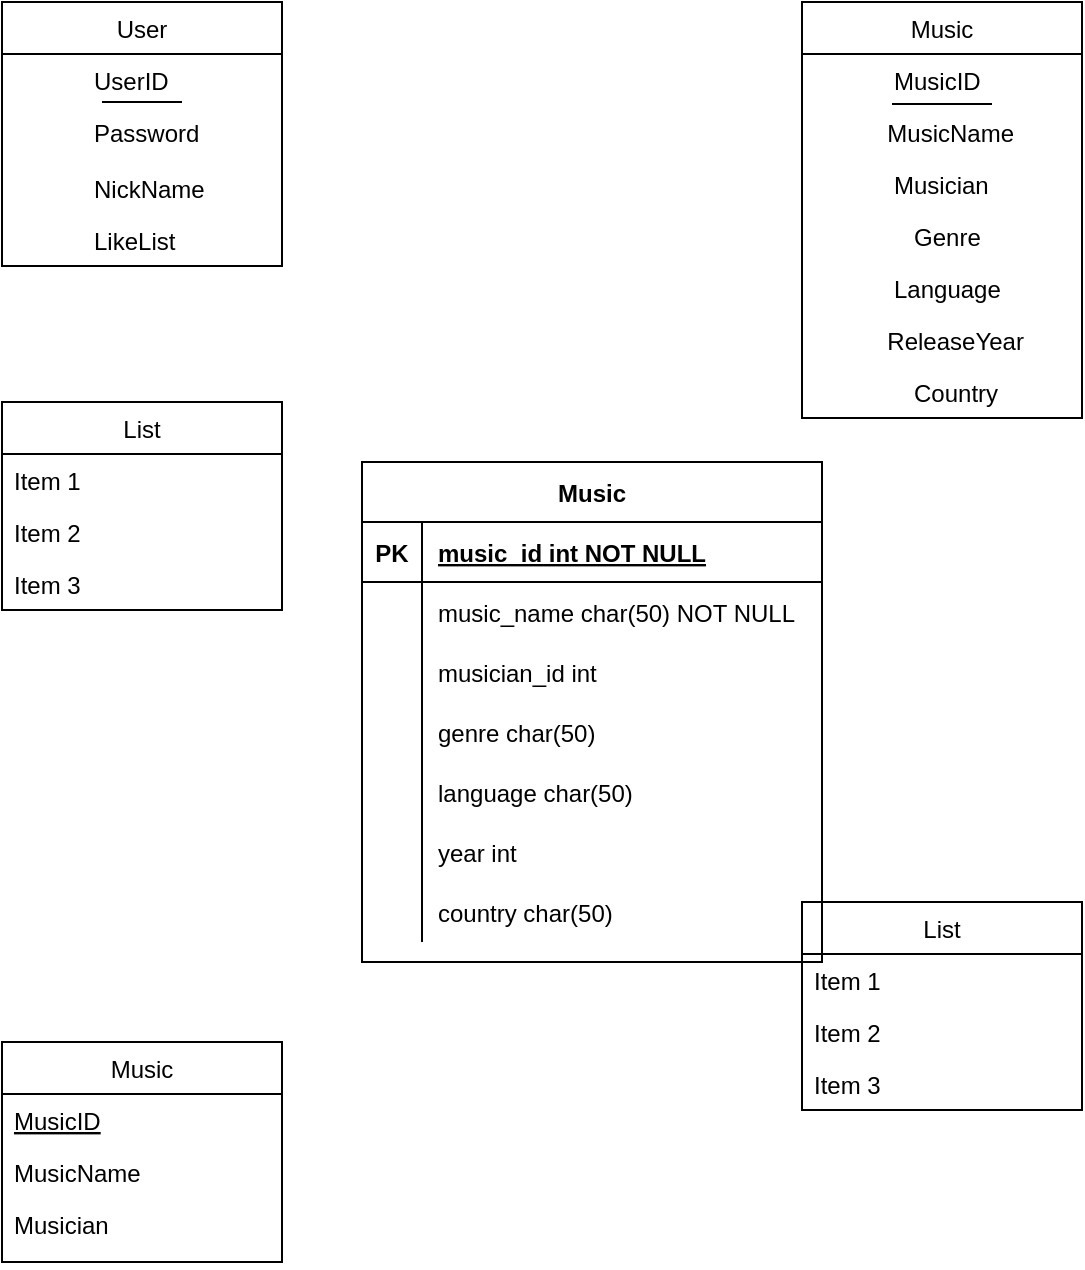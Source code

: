 <mxfile version="15.2.9" type="github">
  <diagram id="eq7mqiS46OCzrNljJGgb" name="Page-1">
    <mxGraphModel dx="1662" dy="762" grid="1" gridSize="10" guides="1" tooltips="1" connect="1" arrows="1" fold="1" page="1" pageScale="1" pageWidth="850" pageHeight="1100" math="0" shadow="0">
      <root>
        <mxCell id="0" />
        <mxCell id="1" parent="0" />
        <mxCell id="SePkQEh6B19bKaeanHan-3" value="User" style="swimlane;fontStyle=0;childLayout=stackLayout;horizontal=1;startSize=26;horizontalStack=0;resizeParent=1;resizeParentMax=0;resizeLast=0;collapsible=1;marginBottom=0;" parent="1" vertex="1">
          <mxGeometry x="120" y="80" width="140" height="132" as="geometry" />
        </mxCell>
        <mxCell id="SePkQEh6B19bKaeanHan-4" value="            UserID" style="text;strokeColor=none;fillColor=none;align=left;verticalAlign=top;spacingLeft=4;spacingRight=4;overflow=hidden;rotatable=0;points=[[0,0.5],[1,0.5]];portConstraint=eastwest;" parent="SePkQEh6B19bKaeanHan-3" vertex="1">
          <mxGeometry y="26" width="140" height="26" as="geometry" />
        </mxCell>
        <mxCell id="SePkQEh6B19bKaeanHan-27" value="" style="endArrow=none;html=1;" parent="SePkQEh6B19bKaeanHan-3" edge="1">
          <mxGeometry width="50" height="50" relative="1" as="geometry">
            <mxPoint x="50" y="50" as="sourcePoint" />
            <mxPoint x="90" y="50" as="targetPoint" />
            <Array as="points">
              <mxPoint x="70" y="50" />
            </Array>
          </mxGeometry>
        </mxCell>
        <mxCell id="SePkQEh6B19bKaeanHan-5" value="            Password" style="text;strokeColor=none;fillColor=none;align=left;verticalAlign=top;spacingLeft=4;spacingRight=4;overflow=hidden;rotatable=0;points=[[0,0.5],[1,0.5]];portConstraint=eastwest;" parent="SePkQEh6B19bKaeanHan-3" vertex="1">
          <mxGeometry y="52" width="140" height="28" as="geometry" />
        </mxCell>
        <mxCell id="SePkQEh6B19bKaeanHan-6" value="            NickName" style="text;strokeColor=none;fillColor=none;align=left;verticalAlign=top;spacingLeft=4;spacingRight=4;overflow=hidden;rotatable=0;points=[[0,0.5],[1,0.5]];portConstraint=eastwest;" parent="SePkQEh6B19bKaeanHan-3" vertex="1">
          <mxGeometry y="80" width="140" height="26" as="geometry" />
        </mxCell>
        <mxCell id="SePkQEh6B19bKaeanHan-23" value="            LikeList" style="text;strokeColor=none;fillColor=none;align=left;verticalAlign=top;spacingLeft=4;spacingRight=4;overflow=hidden;rotatable=0;points=[[0,0.5],[1,0.5]];portConstraint=eastwest;" parent="SePkQEh6B19bKaeanHan-3" vertex="1">
          <mxGeometry y="106" width="140" height="26" as="geometry" />
        </mxCell>
        <mxCell id="SePkQEh6B19bKaeanHan-7" value="Music" style="swimlane;fontStyle=0;childLayout=stackLayout;horizontal=1;startSize=26;horizontalStack=0;resizeParent=1;resizeParentMax=0;resizeLast=0;collapsible=1;marginBottom=0;" parent="1" vertex="1">
          <mxGeometry x="520" y="80" width="140" height="208" as="geometry" />
        </mxCell>
        <mxCell id="SePkQEh6B19bKaeanHan-8" value="            MusicID" style="text;strokeColor=none;fillColor=none;align=left;verticalAlign=top;spacingLeft=4;spacingRight=4;overflow=hidden;rotatable=0;points=[[0,0.5],[1,0.5]];portConstraint=eastwest;" parent="SePkQEh6B19bKaeanHan-7" vertex="1">
          <mxGeometry y="26" width="140" height="26" as="geometry" />
        </mxCell>
        <mxCell id="SePkQEh6B19bKaeanHan-32" value="" style="endArrow=none;html=1;" parent="SePkQEh6B19bKaeanHan-7" edge="1">
          <mxGeometry width="50" height="50" relative="1" as="geometry">
            <mxPoint x="45" y="51" as="sourcePoint" />
            <mxPoint x="95" y="51" as="targetPoint" />
          </mxGeometry>
        </mxCell>
        <mxCell id="SePkQEh6B19bKaeanHan-9" value="           MusicName" style="text;strokeColor=none;fillColor=none;align=left;verticalAlign=top;spacingLeft=4;spacingRight=4;overflow=hidden;rotatable=0;points=[[0,0.5],[1,0.5]];portConstraint=eastwest;" parent="SePkQEh6B19bKaeanHan-7" vertex="1">
          <mxGeometry y="52" width="140" height="26" as="geometry" />
        </mxCell>
        <mxCell id="SePkQEh6B19bKaeanHan-10" value="            Musician" style="text;strokeColor=none;fillColor=none;align=left;verticalAlign=top;spacingLeft=4;spacingRight=4;overflow=hidden;rotatable=0;points=[[0,0.5],[1,0.5]];portConstraint=eastwest;" parent="SePkQEh6B19bKaeanHan-7" vertex="1">
          <mxGeometry y="78" width="140" height="26" as="geometry" />
        </mxCell>
        <mxCell id="SePkQEh6B19bKaeanHan-28" value="               Genre   " style="text;strokeColor=none;fillColor=none;align=left;verticalAlign=top;spacingLeft=4;spacingRight=4;overflow=hidden;rotatable=0;points=[[0,0.5],[1,0.5]];portConstraint=eastwest;" parent="SePkQEh6B19bKaeanHan-7" vertex="1">
          <mxGeometry y="104" width="140" height="26" as="geometry" />
        </mxCell>
        <mxCell id="SePkQEh6B19bKaeanHan-29" value="            Language" style="text;strokeColor=none;fillColor=none;align=left;verticalAlign=top;spacingLeft=4;spacingRight=4;overflow=hidden;rotatable=0;points=[[0,0.5],[1,0.5]];portConstraint=eastwest;" parent="SePkQEh6B19bKaeanHan-7" vertex="1">
          <mxGeometry y="130" width="140" height="26" as="geometry" />
        </mxCell>
        <mxCell id="SePkQEh6B19bKaeanHan-30" value="           ReleaseYear" style="text;strokeColor=none;fillColor=none;align=left;verticalAlign=top;spacingLeft=4;spacingRight=4;overflow=hidden;rotatable=0;points=[[0,0.5],[1,0.5]];portConstraint=eastwest;" parent="SePkQEh6B19bKaeanHan-7" vertex="1">
          <mxGeometry y="156" width="140" height="26" as="geometry" />
        </mxCell>
        <mxCell id="SePkQEh6B19bKaeanHan-31" value="               Country" style="text;strokeColor=none;fillColor=none;align=left;verticalAlign=top;spacingLeft=4;spacingRight=4;overflow=hidden;rotatable=0;points=[[0,0.5],[1,0.5]];portConstraint=eastwest;" parent="SePkQEh6B19bKaeanHan-7" vertex="1">
          <mxGeometry y="182" width="140" height="26" as="geometry" />
        </mxCell>
        <mxCell id="SePkQEh6B19bKaeanHan-11" value="List" style="swimlane;fontStyle=0;childLayout=stackLayout;horizontal=1;startSize=26;horizontalStack=0;resizeParent=1;resizeParentMax=0;resizeLast=0;collapsible=1;marginBottom=0;" parent="1" vertex="1">
          <mxGeometry x="120" y="280" width="140" height="104" as="geometry" />
        </mxCell>
        <mxCell id="SePkQEh6B19bKaeanHan-12" value="Item 1" style="text;strokeColor=none;fillColor=none;align=left;verticalAlign=top;spacingLeft=4;spacingRight=4;overflow=hidden;rotatable=0;points=[[0,0.5],[1,0.5]];portConstraint=eastwest;" parent="SePkQEh6B19bKaeanHan-11" vertex="1">
          <mxGeometry y="26" width="140" height="26" as="geometry" />
        </mxCell>
        <mxCell id="SePkQEh6B19bKaeanHan-13" value="Item 2" style="text;strokeColor=none;fillColor=none;align=left;verticalAlign=top;spacingLeft=4;spacingRight=4;overflow=hidden;rotatable=0;points=[[0,0.5],[1,0.5]];portConstraint=eastwest;" parent="SePkQEh6B19bKaeanHan-11" vertex="1">
          <mxGeometry y="52" width="140" height="26" as="geometry" />
        </mxCell>
        <mxCell id="SePkQEh6B19bKaeanHan-14" value="Item 3" style="text;strokeColor=none;fillColor=none;align=left;verticalAlign=top;spacingLeft=4;spacingRight=4;overflow=hidden;rotatable=0;points=[[0,0.5],[1,0.5]];portConstraint=eastwest;" parent="SePkQEh6B19bKaeanHan-11" vertex="1">
          <mxGeometry y="78" width="140" height="26" as="geometry" />
        </mxCell>
        <mxCell id="SePkQEh6B19bKaeanHan-15" value="List" style="swimlane;fontStyle=0;childLayout=stackLayout;horizontal=1;startSize=26;horizontalStack=0;resizeParent=1;resizeParentMax=0;resizeLast=0;collapsible=1;marginBottom=0;" parent="1" vertex="1">
          <mxGeometry x="520" y="530" width="140" height="104" as="geometry" />
        </mxCell>
        <mxCell id="SePkQEh6B19bKaeanHan-16" value="Item 1" style="text;strokeColor=none;fillColor=none;align=left;verticalAlign=top;spacingLeft=4;spacingRight=4;overflow=hidden;rotatable=0;points=[[0,0.5],[1,0.5]];portConstraint=eastwest;" parent="SePkQEh6B19bKaeanHan-15" vertex="1">
          <mxGeometry y="26" width="140" height="26" as="geometry" />
        </mxCell>
        <mxCell id="SePkQEh6B19bKaeanHan-17" value="Item 2" style="text;strokeColor=none;fillColor=none;align=left;verticalAlign=top;spacingLeft=4;spacingRight=4;overflow=hidden;rotatable=0;points=[[0,0.5],[1,0.5]];portConstraint=eastwest;" parent="SePkQEh6B19bKaeanHan-15" vertex="1">
          <mxGeometry y="52" width="140" height="26" as="geometry" />
        </mxCell>
        <mxCell id="SePkQEh6B19bKaeanHan-18" value="Item 3" style="text;strokeColor=none;fillColor=none;align=left;verticalAlign=top;spacingLeft=4;spacingRight=4;overflow=hidden;rotatable=0;points=[[0,0.5],[1,0.5]];portConstraint=eastwest;" parent="SePkQEh6B19bKaeanHan-15" vertex="1">
          <mxGeometry y="78" width="140" height="26" as="geometry" />
        </mxCell>
        <mxCell id="SePkQEh6B19bKaeanHan-19" value="Music" style="swimlane;fontStyle=0;childLayout=stackLayout;horizontal=1;startSize=26;horizontalStack=0;resizeParent=1;resizeParentMax=0;resizeLast=0;collapsible=1;marginBottom=0;" parent="1" vertex="1">
          <mxGeometry x="120" y="600" width="140" height="110" as="geometry" />
        </mxCell>
        <mxCell id="SePkQEh6B19bKaeanHan-20" value="MusicID" style="text;strokeColor=none;fillColor=none;align=left;verticalAlign=top;spacingLeft=4;spacingRight=4;overflow=hidden;rotatable=0;points=[[0,0.5],[1,0.5]];portConstraint=eastwest;fontStyle=4" parent="SePkQEh6B19bKaeanHan-19" vertex="1">
          <mxGeometry y="26" width="140" height="26" as="geometry" />
        </mxCell>
        <mxCell id="SePkQEh6B19bKaeanHan-21" value="MusicName" style="text;strokeColor=none;fillColor=none;align=left;verticalAlign=top;spacingLeft=4;spacingRight=4;overflow=hidden;rotatable=0;points=[[0,0.5],[1,0.5]];portConstraint=eastwest;" parent="SePkQEh6B19bKaeanHan-19" vertex="1">
          <mxGeometry y="52" width="140" height="26" as="geometry" />
        </mxCell>
        <mxCell id="SePkQEh6B19bKaeanHan-22" value="Musician" style="text;strokeColor=none;fillColor=none;align=left;verticalAlign=top;spacingLeft=4;spacingRight=4;overflow=hidden;rotatable=0;points=[[0,0.5],[1,0.5]];portConstraint=eastwest;" parent="SePkQEh6B19bKaeanHan-19" vertex="1">
          <mxGeometry y="78" width="140" height="32" as="geometry" />
        </mxCell>
        <mxCell id="MjNqYJsGQHG9aY4KAbk3-1" value="Music" style="shape=table;startSize=30;container=1;collapsible=1;childLayout=tableLayout;fixedRows=1;rowLines=0;fontStyle=1;align=center;resizeLast=1;" vertex="1" parent="1">
          <mxGeometry x="300" y="310" width="230" height="250" as="geometry" />
        </mxCell>
        <mxCell id="MjNqYJsGQHG9aY4KAbk3-2" value="" style="shape=partialRectangle;collapsible=0;dropTarget=0;pointerEvents=0;fillColor=none;points=[[0,0.5],[1,0.5]];portConstraint=eastwest;top=0;left=0;right=0;bottom=1;" vertex="1" parent="MjNqYJsGQHG9aY4KAbk3-1">
          <mxGeometry y="30" width="230" height="30" as="geometry" />
        </mxCell>
        <mxCell id="MjNqYJsGQHG9aY4KAbk3-3" value="PK" style="shape=partialRectangle;overflow=hidden;connectable=0;fillColor=none;top=0;left=0;bottom=0;right=0;fontStyle=1;" vertex="1" parent="MjNqYJsGQHG9aY4KAbk3-2">
          <mxGeometry width="30" height="30" as="geometry">
            <mxRectangle width="30" height="30" as="alternateBounds" />
          </mxGeometry>
        </mxCell>
        <mxCell id="MjNqYJsGQHG9aY4KAbk3-4" value="music_id int NOT NULL " style="shape=partialRectangle;overflow=hidden;connectable=0;fillColor=none;top=0;left=0;bottom=0;right=0;align=left;spacingLeft=6;fontStyle=5;" vertex="1" parent="MjNqYJsGQHG9aY4KAbk3-2">
          <mxGeometry x="30" width="200" height="30" as="geometry">
            <mxRectangle width="200" height="30" as="alternateBounds" />
          </mxGeometry>
        </mxCell>
        <mxCell id="MjNqYJsGQHG9aY4KAbk3-5" value="" style="shape=partialRectangle;collapsible=0;dropTarget=0;pointerEvents=0;fillColor=none;points=[[0,0.5],[1,0.5]];portConstraint=eastwest;top=0;left=0;right=0;bottom=0;" vertex="1" parent="MjNqYJsGQHG9aY4KAbk3-1">
          <mxGeometry y="60" width="230" height="30" as="geometry" />
        </mxCell>
        <mxCell id="MjNqYJsGQHG9aY4KAbk3-6" value="" style="shape=partialRectangle;overflow=hidden;connectable=0;fillColor=none;top=0;left=0;bottom=0;right=0;" vertex="1" parent="MjNqYJsGQHG9aY4KAbk3-5">
          <mxGeometry width="30" height="30" as="geometry">
            <mxRectangle width="30" height="30" as="alternateBounds" />
          </mxGeometry>
        </mxCell>
        <mxCell id="MjNqYJsGQHG9aY4KAbk3-7" value="music_name char(50) NOT NULL" style="shape=partialRectangle;overflow=hidden;connectable=0;fillColor=none;top=0;left=0;bottom=0;right=0;align=left;spacingLeft=6;" vertex="1" parent="MjNqYJsGQHG9aY4KAbk3-5">
          <mxGeometry x="30" width="200" height="30" as="geometry">
            <mxRectangle width="200" height="30" as="alternateBounds" />
          </mxGeometry>
        </mxCell>
        <mxCell id="MjNqYJsGQHG9aY4KAbk3-8" value="" style="shape=partialRectangle;collapsible=0;dropTarget=0;pointerEvents=0;fillColor=none;points=[[0,0.5],[1,0.5]];portConstraint=eastwest;top=0;left=0;right=0;bottom=0;" vertex="1" parent="MjNqYJsGQHG9aY4KAbk3-1">
          <mxGeometry y="90" width="230" height="30" as="geometry" />
        </mxCell>
        <mxCell id="MjNqYJsGQHG9aY4KAbk3-9" value="" style="shape=partialRectangle;overflow=hidden;connectable=0;fillColor=none;top=0;left=0;bottom=0;right=0;" vertex="1" parent="MjNqYJsGQHG9aY4KAbk3-8">
          <mxGeometry width="30" height="30" as="geometry">
            <mxRectangle width="30" height="30" as="alternateBounds" />
          </mxGeometry>
        </mxCell>
        <mxCell id="MjNqYJsGQHG9aY4KAbk3-10" value="musician_id int" style="shape=partialRectangle;overflow=hidden;connectable=0;fillColor=none;top=0;left=0;bottom=0;right=0;align=left;spacingLeft=6;" vertex="1" parent="MjNqYJsGQHG9aY4KAbk3-8">
          <mxGeometry x="30" width="200" height="30" as="geometry">
            <mxRectangle width="200" height="30" as="alternateBounds" />
          </mxGeometry>
        </mxCell>
        <mxCell id="MjNqYJsGQHG9aY4KAbk3-11" value="" style="shape=partialRectangle;collapsible=0;dropTarget=0;pointerEvents=0;fillColor=none;points=[[0,0.5],[1,0.5]];portConstraint=eastwest;top=0;left=0;right=0;bottom=0;" vertex="1" parent="MjNqYJsGQHG9aY4KAbk3-1">
          <mxGeometry y="120" width="230" height="30" as="geometry" />
        </mxCell>
        <mxCell id="MjNqYJsGQHG9aY4KAbk3-12" value="" style="shape=partialRectangle;overflow=hidden;connectable=0;fillColor=none;top=0;left=0;bottom=0;right=0;" vertex="1" parent="MjNqYJsGQHG9aY4KAbk3-11">
          <mxGeometry width="30" height="30" as="geometry">
            <mxRectangle width="30" height="30" as="alternateBounds" />
          </mxGeometry>
        </mxCell>
        <mxCell id="MjNqYJsGQHG9aY4KAbk3-13" value="genre char(50)" style="shape=partialRectangle;overflow=hidden;connectable=0;fillColor=none;top=0;left=0;bottom=0;right=0;align=left;spacingLeft=6;" vertex="1" parent="MjNqYJsGQHG9aY4KAbk3-11">
          <mxGeometry x="30" width="200" height="30" as="geometry">
            <mxRectangle width="200" height="30" as="alternateBounds" />
          </mxGeometry>
        </mxCell>
        <mxCell id="MjNqYJsGQHG9aY4KAbk3-14" value="" style="shape=partialRectangle;collapsible=0;dropTarget=0;pointerEvents=0;fillColor=none;points=[[0,0.5],[1,0.5]];portConstraint=eastwest;top=0;left=0;right=0;bottom=0;" vertex="1" parent="MjNqYJsGQHG9aY4KAbk3-1">
          <mxGeometry y="150" width="230" height="30" as="geometry" />
        </mxCell>
        <mxCell id="MjNqYJsGQHG9aY4KAbk3-15" value="" style="shape=partialRectangle;overflow=hidden;connectable=0;fillColor=none;top=0;left=0;bottom=0;right=0;" vertex="1" parent="MjNqYJsGQHG9aY4KAbk3-14">
          <mxGeometry width="30" height="30" as="geometry">
            <mxRectangle width="30" height="30" as="alternateBounds" />
          </mxGeometry>
        </mxCell>
        <mxCell id="MjNqYJsGQHG9aY4KAbk3-16" value="language char(50)" style="shape=partialRectangle;overflow=hidden;connectable=0;fillColor=none;top=0;left=0;bottom=0;right=0;align=left;spacingLeft=6;" vertex="1" parent="MjNqYJsGQHG9aY4KAbk3-14">
          <mxGeometry x="30" width="200" height="30" as="geometry">
            <mxRectangle width="200" height="30" as="alternateBounds" />
          </mxGeometry>
        </mxCell>
        <mxCell id="MjNqYJsGQHG9aY4KAbk3-17" value="" style="shape=partialRectangle;collapsible=0;dropTarget=0;pointerEvents=0;fillColor=none;points=[[0,0.5],[1,0.5]];portConstraint=eastwest;top=0;left=0;right=0;bottom=0;" vertex="1" parent="MjNqYJsGQHG9aY4KAbk3-1">
          <mxGeometry y="180" width="230" height="30" as="geometry" />
        </mxCell>
        <mxCell id="MjNqYJsGQHG9aY4KAbk3-18" value="" style="shape=partialRectangle;overflow=hidden;connectable=0;fillColor=none;top=0;left=0;bottom=0;right=0;" vertex="1" parent="MjNqYJsGQHG9aY4KAbk3-17">
          <mxGeometry width="30" height="30" as="geometry">
            <mxRectangle width="30" height="30" as="alternateBounds" />
          </mxGeometry>
        </mxCell>
        <mxCell id="MjNqYJsGQHG9aY4KAbk3-19" value="year int" style="shape=partialRectangle;overflow=hidden;connectable=0;fillColor=none;top=0;left=0;bottom=0;right=0;align=left;spacingLeft=6;" vertex="1" parent="MjNqYJsGQHG9aY4KAbk3-17">
          <mxGeometry x="30" width="200" height="30" as="geometry">
            <mxRectangle width="200" height="30" as="alternateBounds" />
          </mxGeometry>
        </mxCell>
        <mxCell id="MjNqYJsGQHG9aY4KAbk3-20" value="" style="shape=partialRectangle;collapsible=0;dropTarget=0;pointerEvents=0;fillColor=none;points=[[0,0.5],[1,0.5]];portConstraint=eastwest;top=0;left=0;right=0;bottom=0;" vertex="1" parent="MjNqYJsGQHG9aY4KAbk3-1">
          <mxGeometry y="210" width="230" height="30" as="geometry" />
        </mxCell>
        <mxCell id="MjNqYJsGQHG9aY4KAbk3-21" value="" style="shape=partialRectangle;overflow=hidden;connectable=0;fillColor=none;top=0;left=0;bottom=0;right=0;" vertex="1" parent="MjNqYJsGQHG9aY4KAbk3-20">
          <mxGeometry width="30" height="30" as="geometry">
            <mxRectangle width="30" height="30" as="alternateBounds" />
          </mxGeometry>
        </mxCell>
        <mxCell id="MjNqYJsGQHG9aY4KAbk3-22" value="country  char(50)" style="shape=partialRectangle;overflow=hidden;connectable=0;fillColor=none;top=0;left=0;bottom=0;right=0;align=left;spacingLeft=6;" vertex="1" parent="MjNqYJsGQHG9aY4KAbk3-20">
          <mxGeometry x="30" width="200" height="30" as="geometry">
            <mxRectangle width="200" height="30" as="alternateBounds" />
          </mxGeometry>
        </mxCell>
      </root>
    </mxGraphModel>
  </diagram>
</mxfile>

